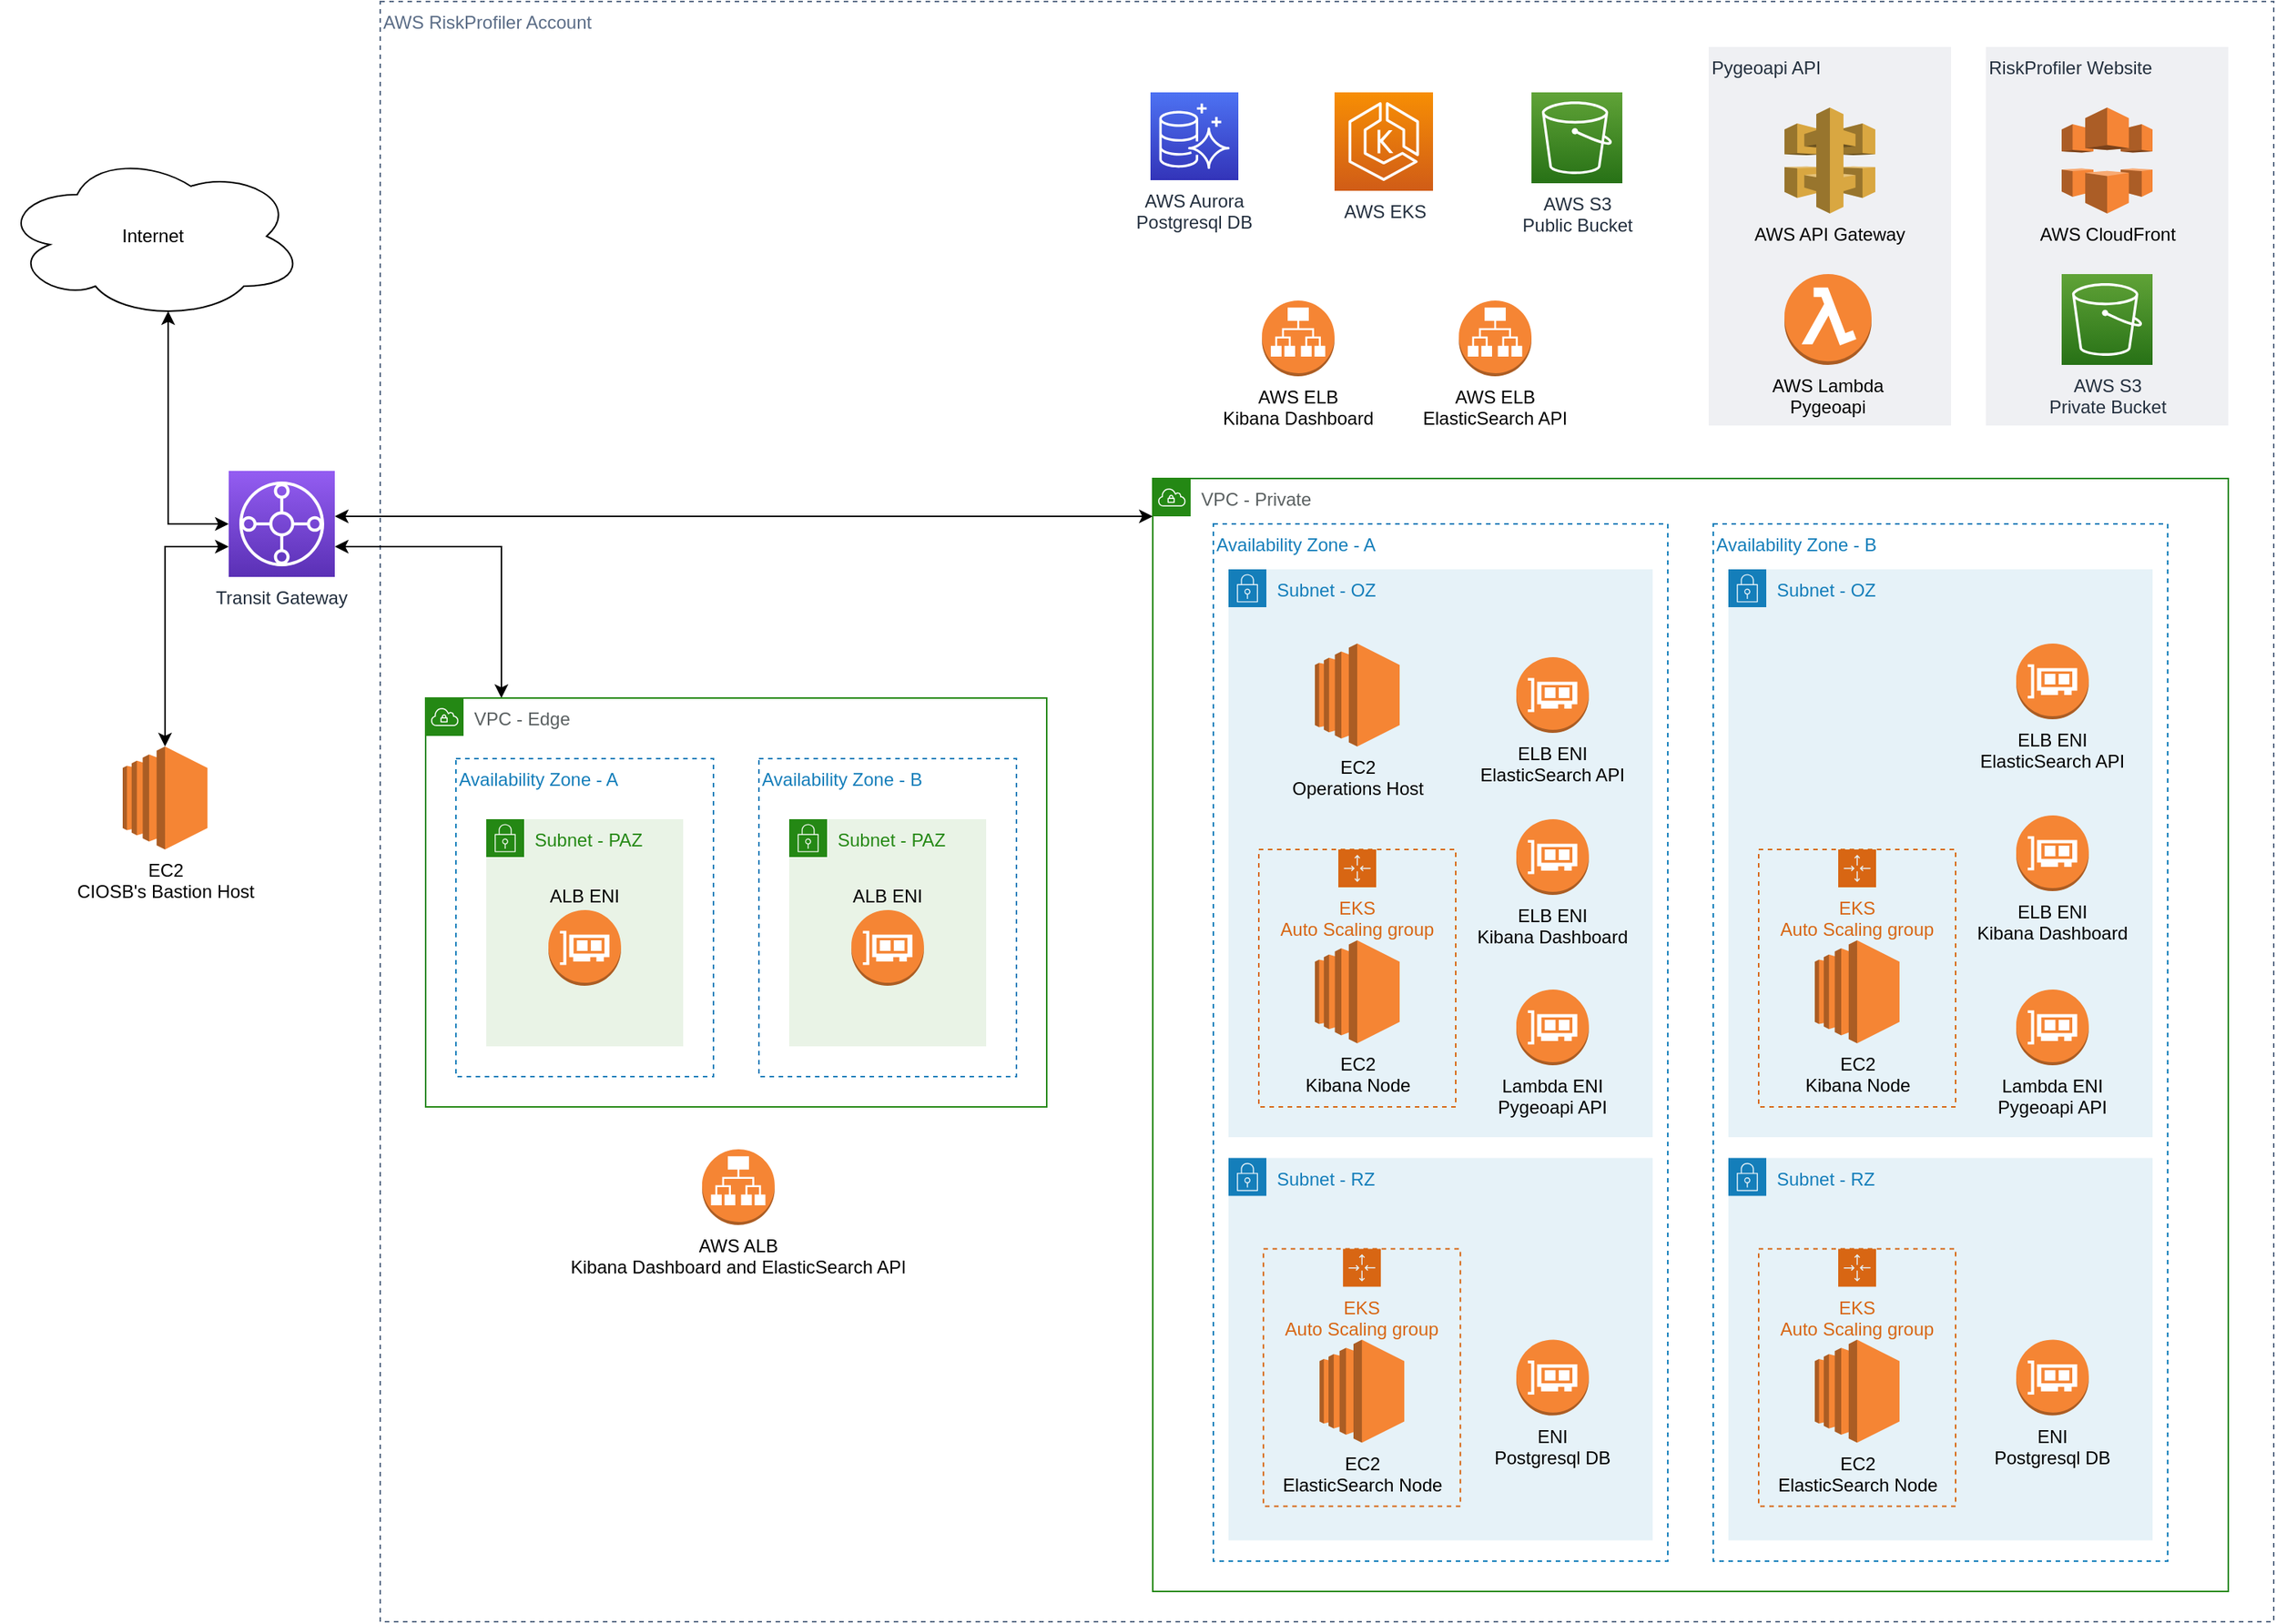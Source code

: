 <mxfile version="14.4.3" type="device"><diagram id="hRFbYOHeCeow71hb9mu3" name="Page-1"><mxGraphModel dx="2560" dy="862" grid="1" gridSize="10" guides="1" tooltips="1" connect="1" arrows="1" fold="1" page="0" pageScale="1" pageWidth="1100" pageHeight="850" background="#FFFFFF" math="0" shadow="0"><root><mxCell id="0"/><mxCell id="1" parent="0"/><mxCell id="OBFTsgKdTBAOhApYn5y8-22" value="AWS RiskProfiler Account" style="fillColor=none;strokeColor=#5A6C86;dashed=1;verticalAlign=top;fontStyle=0;fontColor=#5A6C86;align=left;" parent="1" vertex="1"><mxGeometry x="-610" y="20" width="1250" height="1070" as="geometry"/></mxCell><mxCell id="V7WVWCpH0-koTeBUoKDS-56" value="" style="edgeStyle=orthogonalEdgeStyle;rounded=0;orthogonalLoop=1;jettySize=auto;startArrow=classic;startFill=1;" parent="1" source="OBFTsgKdTBAOhApYn5y8-12" target="OBFTsgKdTBAOhApYn5y8-62" edge="1"><mxGeometry relative="1" as="geometry"><Array as="points"><mxPoint x="-530" y="380"/></Array></mxGeometry></mxCell><mxCell id="OBFTsgKdTBAOhApYn5y8-12" value="Transit Gateway" style="outlineConnect=0;fontColor=#232F3E;gradientColor=#945DF2;gradientDirection=north;fillColor=#5A30B5;strokeColor=#ffffff;dashed=0;verticalLabelPosition=bottom;verticalAlign=top;align=center;fontSize=12;fontStyle=0;aspect=fixed;shape=mxgraph.aws4.resourceIcon;resIcon=mxgraph.aws4.transit_gateway;" parent="1" vertex="1"><mxGeometry x="-710" y="330" width="70" height="70" as="geometry"/></mxCell><mxCell id="OBFTsgKdTBAOhApYn5y8-72" value="" style="group;align=left;" parent="1" vertex="1" connectable="0"><mxGeometry x="-580" y="480" width="410" height="270" as="geometry"/></mxCell><mxCell id="OBFTsgKdTBAOhApYn5y8-62" value="VPC - Edge" style="points=[[0,0],[0.25,0],[0.5,0],[0.75,0],[1,0],[1,0.25],[1,0.5],[1,0.75],[1,1],[0.75,1],[0.5,1],[0.25,1],[0,1],[0,0.75],[0,0.5],[0,0.25]];outlineConnect=0;gradientColor=none;whiteSpace=wrap;fontSize=12;fontStyle=0;shape=mxgraph.aws4.group;grIcon=mxgraph.aws4.group_vpc;strokeColor=#248814;fillColor=none;verticalAlign=top;align=left;spacingLeft=30;dashed=0;fontColor=#5A6061;" parent="OBFTsgKdTBAOhApYn5y8-72" vertex="1"><mxGeometry width="410" height="270" as="geometry"/></mxCell><mxCell id="OBFTsgKdTBAOhApYn5y8-64" value="Availability Zone - A" style="fillColor=none;strokeColor=#147EBA;dashed=1;verticalAlign=top;fontStyle=0;fontColor=#147EBA;align=left;" parent="OBFTsgKdTBAOhApYn5y8-72" vertex="1"><mxGeometry x="20" y="40" width="170" height="210" as="geometry"/></mxCell><mxCell id="OBFTsgKdTBAOhApYn5y8-65" value="Availability Zone - B" style="fillColor=none;strokeColor=#147EBA;dashed=1;verticalAlign=top;fontStyle=0;fontColor=#147EBA;align=left;" parent="OBFTsgKdTBAOhApYn5y8-72" vertex="1"><mxGeometry x="220" y="40" width="170" height="210" as="geometry"/></mxCell><mxCell id="OBFTsgKdTBAOhApYn5y8-66" value="Subnet - PAZ" style="points=[[0,0],[0.25,0],[0.5,0],[0.75,0],[1,0],[1,0.25],[1,0.5],[1,0.75],[1,1],[0.75,1],[0.5,1],[0.25,1],[0,1],[0,0.75],[0,0.5],[0,0.25]];outlineConnect=0;gradientColor=none;whiteSpace=wrap;fontSize=12;fontStyle=0;shape=mxgraph.aws4.group;grIcon=mxgraph.aws4.group_security_group;grStroke=0;strokeColor=#248814;fillColor=#E9F3E6;verticalAlign=top;align=left;spacingLeft=30;fontColor=#248814;dashed=0;" parent="OBFTsgKdTBAOhApYn5y8-72" vertex="1"><mxGeometry x="40" y="80" width="130" height="150" as="geometry"/></mxCell><mxCell id="OBFTsgKdTBAOhApYn5y8-67" value="Subnet - PAZ" style="points=[[0,0],[0.25,0],[0.5,0],[0.75,0],[1,0],[1,0.25],[1,0.5],[1,0.75],[1,1],[0.75,1],[0.5,1],[0.25,1],[0,1],[0,0.75],[0,0.5],[0,0.25]];outlineConnect=0;gradientColor=none;whiteSpace=wrap;fontSize=12;fontStyle=0;shape=mxgraph.aws4.group;grIcon=mxgraph.aws4.group_security_group;grStroke=0;strokeColor=#248814;fillColor=#E9F3E6;verticalAlign=top;align=left;spacingLeft=30;fontColor=#248814;dashed=0;" parent="OBFTsgKdTBAOhApYn5y8-72" vertex="1"><mxGeometry x="240" y="80" width="130" height="150" as="geometry"/></mxCell><mxCell id="V7WVWCpH0-koTeBUoKDS-15" value="ALB ENI" style="outlineConnect=0;dashed=0;verticalLabelPosition=top;verticalAlign=bottom;align=center;shape=mxgraph.aws3.elastic_network_interface;fillColor=#F58534;gradientColor=none;labelPosition=center;" parent="OBFTsgKdTBAOhApYn5y8-72" vertex="1"><mxGeometry x="81.04" y="140" width="47.92" height="50" as="geometry"/></mxCell><mxCell id="V7WVWCpH0-koTeBUoKDS-14" value="ALB ENI" style="outlineConnect=0;dashed=0;verticalLabelPosition=top;verticalAlign=bottom;align=center;shape=mxgraph.aws3.elastic_network_interface;fillColor=#F58534;gradientColor=none;labelPosition=center;" parent="OBFTsgKdTBAOhApYn5y8-72" vertex="1"><mxGeometry x="281.04" y="140" width="47.92" height="50" as="geometry"/></mxCell><mxCell id="OBFTsgKdTBAOhApYn5y8-103" value="Internet" style="ellipse;shape=cloud;whiteSpace=wrap;align=center;" parent="1" vertex="1"><mxGeometry x="-860" y="120" width="200" height="110" as="geometry"/></mxCell><mxCell id="V7WVWCpH0-koTeBUoKDS-11" value="AWS ALB&#10;Kibana Dashboard and ElasticSearch API" style="outlineConnect=0;dashed=0;verticalLabelPosition=bottom;verticalAlign=top;align=center;shape=mxgraph.aws3.application_load_balancer;fillColor=#F58534;gradientColor=none;" parent="1" vertex="1"><mxGeometry x="-397.5" y="778" width="47.92" height="50" as="geometry"/></mxCell><mxCell id="V7WVWCpH0-koTeBUoKDS-57" value="" style="edgeStyle=orthogonalEdgeStyle;rounded=0;orthogonalLoop=1;jettySize=auto;startArrow=classic;startFill=1;" parent="1" source="OBFTsgKdTBAOhApYn5y8-12" target="OBFTsgKdTBAOhApYn5y8-23" edge="1"><mxGeometry relative="1" as="geometry"><mxPoint x="-630" y="80" as="sourcePoint"/><mxPoint x="40" y="290" as="targetPoint"/><Array as="points"><mxPoint x="-630" y="360"/><mxPoint x="-630" y="360"/></Array></mxGeometry></mxCell><mxCell id="V7WVWCpH0-koTeBUoKDS-58" value="" style="edgeStyle=orthogonalEdgeStyle;rounded=0;orthogonalLoop=1;jettySize=auto;startArrow=classic;startFill=1;exitX=0.55;exitY=0.95;exitDx=0;exitDy=0;exitPerimeter=0;" parent="1" source="OBFTsgKdTBAOhApYn5y8-103" target="OBFTsgKdTBAOhApYn5y8-12" edge="1"><mxGeometry relative="1" as="geometry"><mxPoint x="-780" y="540" as="sourcePoint"/><mxPoint x="-334" y="540" as="targetPoint"/><Array as="points"><mxPoint x="-750" y="235"/><mxPoint x="-750" y="350"/></Array></mxGeometry></mxCell><mxCell id="LcNZUZvwnYxxJrySj0sv-5" value="" style="group;" parent="1" vertex="1" connectable="0"><mxGeometry x="450" y="50" width="160" height="250" as="geometry"/></mxCell><mxCell id="LcNZUZvwnYxxJrySj0sv-6" value="RiskProfiler Website" style="fillColor=#EFF0F3;strokeColor=none;dashed=0;verticalAlign=top;fontStyle=0;fontColor=#232F3D;align=left;" parent="LcNZUZvwnYxxJrySj0sv-5" vertex="1"><mxGeometry width="160" height="250" as="geometry"/></mxCell><mxCell id="LcNZUZvwnYxxJrySj0sv-10" value="AWS S3&lt;br&gt;Private Bucket" style="points=[[0,0,0],[0.25,0,0],[0.5,0,0],[0.75,0,0],[1,0,0],[0,1,0],[0.25,1,0],[0.5,1,0],[0.75,1,0],[1,1,0],[0,0.25,0],[0,0.5,0],[0,0.75,0],[1,0.25,0],[1,0.5,0],[1,0.75,0]];outlineConnect=0;fontColor=#232F3E;gradientColor=#60A337;gradientDirection=north;fillColor=#277116;strokeColor=#ffffff;dashed=0;verticalLabelPosition=bottom;verticalAlign=top;align=center;html=1;fontSize=12;fontStyle=0;aspect=fixed;shape=mxgraph.aws4.resourceIcon;resIcon=mxgraph.aws4.s3;" parent="LcNZUZvwnYxxJrySj0sv-5" vertex="1"><mxGeometry x="50" y="150" width="60" height="60" as="geometry"/></mxCell><mxCell id="LcNZUZvwnYxxJrySj0sv-11" value="AWS CloudFront" style="outlineConnect=0;dashed=0;verticalLabelPosition=bottom;verticalAlign=top;align=center;html=1;shape=mxgraph.aws3.cloudfront;fillColor=#F58536;gradientColor=none;" parent="LcNZUZvwnYxxJrySj0sv-5" vertex="1"><mxGeometry x="50" y="40" width="60" height="70" as="geometry"/></mxCell><mxCell id="M-yiyfWFjyXP9drbuKNQ-1" value="AWS EKS" style="points=[[0,0,0],[0.25,0,0],[0.5,0,0],[0.75,0,0],[1,0,0],[0,1,0],[0.25,1,0],[0.5,1,0],[0.75,1,0],[1,1,0],[0,0.25,0],[0,0.5,0],[0,0.75,0],[1,0.25,0],[1,0.5,0],[1,0.75,0]];outlineConnect=0;fontColor=#232F3E;gradientColor=#F78E04;gradientDirection=north;fillColor=#D05C17;strokeColor=#ffffff;dashed=0;verticalLabelPosition=bottom;verticalAlign=top;align=center;html=1;fontSize=12;fontStyle=0;aspect=fixed;shape=mxgraph.aws4.resourceIcon;resIcon=mxgraph.aws4.eks;" vertex="1" parent="1"><mxGeometry x="20.0" y="80" width="65" height="65" as="geometry"/></mxCell><mxCell id="M-yiyfWFjyXP9drbuKNQ-3" value="AWS S3&lt;br&gt;Public Bucket" style="points=[[0,0,0],[0.25,0,0],[0.5,0,0],[0.75,0,0],[1,0,0],[0,1,0],[0.25,1,0],[0.5,1,0],[0.75,1,0],[1,1,0],[0,0.25,0],[0,0.5,0],[0,0.75,0],[1,0.25,0],[1,0.5,0],[1,0.75,0]];outlineConnect=0;fontColor=#232F3E;gradientColor=#60A337;gradientDirection=north;fillColor=#277116;strokeColor=#ffffff;dashed=0;verticalLabelPosition=bottom;verticalAlign=top;align=center;html=1;fontSize=12;fontStyle=0;aspect=fixed;shape=mxgraph.aws4.resourceIcon;resIcon=mxgraph.aws4.s3;" vertex="1" parent="1"><mxGeometry x="150" y="80" width="60" height="60" as="geometry"/></mxCell><mxCell id="OBFTsgKdTBAOhApYn5y8-23" value="VPC - Private" style="points=[[0,0],[0.25,0],[0.5,0],[0.75,0],[1,0],[1,0.25],[1,0.5],[1,0.75],[1,1],[0.75,1],[0.5,1],[0.25,1],[0,1],[0,0.75],[0,0.5],[0,0.25]];outlineConnect=0;gradientColor=none;whiteSpace=wrap;fontSize=12;fontStyle=0;shape=mxgraph.aws4.group;grIcon=mxgraph.aws4.group_vpc;strokeColor=#248814;fillColor=none;verticalAlign=top;align=left;spacingLeft=30;dashed=0;fontColor=#5A6061;" parent="1" vertex="1"><mxGeometry x="-100" y="335" width="710" height="735" as="geometry"/></mxCell><mxCell id="OBFTsgKdTBAOhApYn5y8-41" value="Availability Zone - B" style="fillColor=none;strokeColor=#147EBA;dashed=1;verticalAlign=top;fontStyle=0;fontColor=#147EBA;align=left;" parent="1" vertex="1"><mxGeometry x="270" y="365" width="300" height="685" as="geometry"/></mxCell><mxCell id="OBFTsgKdTBAOhApYn5y8-24" value="Availability Zone - A" style="fillColor=none;strokeColor=#147EBA;dashed=1;verticalAlign=top;fontStyle=0;fontColor=#147EBA;align=left;" parent="1" vertex="1"><mxGeometry x="-60" y="365" width="300" height="685" as="geometry"/></mxCell><mxCell id="OBFTsgKdTBAOhApYn5y8-27" value="Subnet - RZ" style="points=[[0,0],[0.25,0],[0.5,0],[0.75,0],[1,0],[1,0.25],[1,0.5],[1,0.75],[1,1],[0.75,1],[0.5,1],[0.25,1],[0,1],[0,0.75],[0,0.5],[0,0.25]];outlineConnect=0;gradientColor=none;whiteSpace=wrap;fontSize=12;fontStyle=0;shape=mxgraph.aws4.group;grIcon=mxgraph.aws4.group_security_group;grStroke=0;strokeColor=#147EBA;fillColor=#E6F2F8;verticalAlign=top;align=left;spacingLeft=30;fontColor=#147EBA;dashed=0;" parent="1" vertex="1"><mxGeometry x="-50" y="783.8" width="280" height="252.41" as="geometry"/></mxCell><mxCell id="OBFTsgKdTBAOhApYn5y8-28" value="Subnet - OZ" style="points=[[0,0],[0.25,0],[0.5,0],[0.75,0],[1,0],[1,0.25],[1,0.5],[1,0.75],[1,1],[0.75,1],[0.5,1],[0.25,1],[0,1],[0,0.75],[0,0.5],[0,0.25]];outlineConnect=0;gradientColor=none;whiteSpace=wrap;fontSize=12;fontStyle=0;shape=mxgraph.aws4.group;grIcon=mxgraph.aws4.group_security_group;grStroke=0;strokeColor=#147EBA;fillColor=#E6F2F8;verticalAlign=top;align=left;spacingLeft=30;fontColor=#147EBA;dashed=0;" parent="1" vertex="1"><mxGeometry x="-50" y="395" width="280" height="375" as="geometry"/></mxCell><mxCell id="OBFTsgKdTBAOhApYn5y8-31" value="Subnet - RZ" style="points=[[0,0],[0.25,0],[0.5,0],[0.75,0],[1,0],[1,0.25],[1,0.5],[1,0.75],[1,1],[0.75,1],[0.5,1],[0.25,1],[0,1],[0,0.75],[0,0.5],[0,0.25]];outlineConnect=0;gradientColor=none;whiteSpace=wrap;fontSize=12;fontStyle=0;shape=mxgraph.aws4.group;grIcon=mxgraph.aws4.group_security_group;grStroke=0;strokeColor=#147EBA;fillColor=#E6F2F8;verticalAlign=top;align=left;spacingLeft=30;fontColor=#147EBA;dashed=0;" parent="1" vertex="1"><mxGeometry x="280" y="783.8" width="280" height="252.41" as="geometry"/></mxCell><mxCell id="OBFTsgKdTBAOhApYn5y8-32" value="Subnet - OZ" style="points=[[0,0],[0.25,0],[0.5,0],[0.75,0],[1,0],[1,0.25],[1,0.5],[1,0.75],[1,1],[0.75,1],[0.5,1],[0.25,1],[0,1],[0,0.75],[0,0.5],[0,0.25]];outlineConnect=0;gradientColor=none;whiteSpace=wrap;fontSize=12;fontStyle=0;shape=mxgraph.aws4.group;grIcon=mxgraph.aws4.group_security_group;grStroke=0;strokeColor=#147EBA;fillColor=#E6F2F8;verticalAlign=top;align=left;spacingLeft=30;fontColor=#147EBA;dashed=0;" parent="1" vertex="1"><mxGeometry x="280" y="395" width="280" height="375" as="geometry"/></mxCell><mxCell id="V7WVWCpH0-koTeBUoKDS-21" value="AWS Aurora&#10;Postgresql DB" style="points=[[0,0,0],[0.25,0,0],[0.5,0,0],[0.75,0,0],[1,0,0],[0,1,0],[0.25,1,0],[0.5,1,0],[0.75,1,0],[1,1,0],[0,0.25,0],[0,0.5,0],[0,0.75,0],[1,0.25,0],[1,0.5,0],[1,0.75,0]];outlineConnect=0;fontColor=#232F3E;gradientColor=#4D72F3;gradientDirection=north;fillColor=#3334B9;strokeColor=#ffffff;dashed=0;verticalLabelPosition=bottom;verticalAlign=top;align=center;fontSize=12;fontStyle=0;aspect=fixed;shape=mxgraph.aws4.resourceIcon;resIcon=mxgraph.aws4.aurora;" parent="1" vertex="1"><mxGeometry x="-101.5" y="80" width="58" height="58" as="geometry"/></mxCell><mxCell id="V7WVWCpH0-koTeBUoKDS-22" value="ENI&#10;Postgresql DB" style="outlineConnect=0;dashed=0;verticalLabelPosition=bottom;verticalAlign=top;align=center;shape=mxgraph.aws3.elastic_network_interface;fillColor=#F58534;gradientColor=none;labelPosition=center;" parent="1" vertex="1"><mxGeometry x="140" y="903.8" width="47.92" height="50" as="geometry"/></mxCell><mxCell id="V7WVWCpH0-koTeBUoKDS-28" value="ENI&#10;Postgresql DB" style="outlineConnect=0;dashed=0;verticalLabelPosition=bottom;verticalAlign=top;align=center;shape=mxgraph.aws3.elastic_network_interface;fillColor=#F58534;gradientColor=none;labelPosition=center;" parent="1" vertex="1"><mxGeometry x="470" y="903.8" width="47.92" height="50" as="geometry"/></mxCell><mxCell id="V7WVWCpH0-koTeBUoKDS-52" value="ELB ENI&#10;Kibana Dashboard" style="outlineConnect=0;dashed=0;verticalLabelPosition=bottom;verticalAlign=top;align=center;shape=mxgraph.aws3.elastic_network_interface;fillColor=#F58534;gradientColor=none;labelPosition=center;" parent="1" vertex="1"><mxGeometry x="140.0" y="560" width="47.92" height="50" as="geometry"/></mxCell><mxCell id="V7WVWCpH0-koTeBUoKDS-53" value="ELB ENI&#10;Kibana Dashboard" style="outlineConnect=0;dashed=0;verticalLabelPosition=bottom;verticalAlign=top;align=center;shape=mxgraph.aws3.elastic_network_interface;fillColor=#F58534;gradientColor=none;labelPosition=center;" parent="1" vertex="1"><mxGeometry x="470" y="557.5" width="47.92" height="50" as="geometry"/></mxCell><mxCell id="V7WVWCpH0-koTeBUoKDS-62" value="" style="group;" parent="1" vertex="1" connectable="0"><mxGeometry x="270" y="50" width="160" height="250" as="geometry"/></mxCell><mxCell id="V7WVWCpH0-koTeBUoKDS-61" value="Pygeoapi API" style="fillColor=#EFF0F3;strokeColor=none;dashed=0;verticalAlign=top;fontStyle=0;fontColor=#232F3D;align=left;" parent="V7WVWCpH0-koTeBUoKDS-62" vertex="1"><mxGeometry x="-3" width="160" height="250" as="geometry"/></mxCell><mxCell id="V7WVWCpH0-koTeBUoKDS-26" value="AWS API Gateway" style="outlineConnect=0;dashed=0;verticalLabelPosition=bottom;verticalAlign=top;align=center;shape=mxgraph.aws3.api_gateway;fillColor=#D9A741;gradientColor=none;" parent="V7WVWCpH0-koTeBUoKDS-62" vertex="1"><mxGeometry x="47" y="40" width="60" height="70" as="geometry"/></mxCell><mxCell id="V7WVWCpH0-koTeBUoKDS-29" value="AWS Lambda&#10;Pygeoapi" style="outlineConnect=0;dashed=0;verticalLabelPosition=bottom;verticalAlign=top;align=center;shape=mxgraph.aws3.lambda_function;fillColor=#F58534;gradientColor=none;" parent="V7WVWCpH0-koTeBUoKDS-62" vertex="1"><mxGeometry x="47" y="150" width="57.5" height="60" as="geometry"/></mxCell><mxCell id="M-yiyfWFjyXP9drbuKNQ-8" style="edgeStyle=orthogonalEdgeStyle;rounded=0;orthogonalLoop=1;jettySize=auto;html=1;startArrow=classic;startFill=1;" edge="1" parent="1" source="M-yiyfWFjyXP9drbuKNQ-7" target="OBFTsgKdTBAOhApYn5y8-12"><mxGeometry relative="1" as="geometry"><Array as="points"><mxPoint x="-752" y="380"/></Array></mxGeometry></mxCell><mxCell id="M-yiyfWFjyXP9drbuKNQ-7" value="EC2&lt;br&gt;CIOSB's Bastion Host" style="outlineConnect=0;dashed=0;verticalLabelPosition=bottom;verticalAlign=top;align=center;html=1;shape=mxgraph.aws3.ec2;fillColor=#F58534;gradientColor=none;" vertex="1" parent="1"><mxGeometry x="-780" y="512" width="55.94" height="68" as="geometry"/></mxCell><mxCell id="M-yiyfWFjyXP9drbuKNQ-9" value="AWS ELB&#10;Kibana Dashboard" style="outlineConnect=0;dashed=0;verticalLabelPosition=bottom;verticalAlign=top;align=center;shape=mxgraph.aws3.application_load_balancer;fillColor=#F58534;gradientColor=none;" vertex="1" parent="1"><mxGeometry x="-27.92" y="217.5" width="47.92" height="50" as="geometry"/></mxCell><mxCell id="M-yiyfWFjyXP9drbuKNQ-10" value="AWS ELB&#10;ElasticSearch API" style="outlineConnect=0;dashed=0;verticalLabelPosition=bottom;verticalAlign=top;align=center;shape=mxgraph.aws3.application_load_balancer;fillColor=#F58534;gradientColor=none;" vertex="1" parent="1"><mxGeometry x="102.08" y="217.5" width="47.92" height="50" as="geometry"/></mxCell><mxCell id="M-yiyfWFjyXP9drbuKNQ-14" value="EC2&lt;br&gt;Operations Host" style="outlineConnect=0;dashed=0;verticalLabelPosition=bottom;verticalAlign=top;align=center;html=1;shape=mxgraph.aws3.ec2;fillColor=#F58534;gradientColor=none;" vertex="1" parent="1"><mxGeometry x="7.03" y="444" width="55.94" height="68" as="geometry"/></mxCell><mxCell id="M-yiyfWFjyXP9drbuKNQ-19" value="ELB ENI&#10;ElasticSearch API" style="outlineConnect=0;dashed=0;verticalLabelPosition=bottom;verticalAlign=top;align=center;shape=mxgraph.aws3.elastic_network_interface;fillColor=#F58534;gradientColor=none;labelPosition=center;" vertex="1" parent="1"><mxGeometry x="470" y="444.0" width="47.92" height="50" as="geometry"/></mxCell><mxCell id="M-yiyfWFjyXP9drbuKNQ-20" value="ELB ENI&#10;ElasticSearch API" style="outlineConnect=0;dashed=0;verticalLabelPosition=bottom;verticalAlign=top;align=center;shape=mxgraph.aws3.elastic_network_interface;fillColor=#F58534;gradientColor=none;labelPosition=center;" vertex="1" parent="1"><mxGeometry x="140" y="453.0" width="47.92" height="50" as="geometry"/></mxCell><mxCell id="M-yiyfWFjyXP9drbuKNQ-28" value="" style="group" vertex="1" connectable="0" parent="1"><mxGeometry x="-26.92" y="843.8" width="130" height="170" as="geometry"/></mxCell><mxCell id="M-yiyfWFjyXP9drbuKNQ-13" value="EKS&lt;br&gt;Auto Scaling group" style="points=[[0,0],[0.25,0],[0.5,0],[0.75,0],[1,0],[1,0.25],[1,0.5],[1,0.75],[1,1],[0.75,1],[0.5,1],[0.25,1],[0,1],[0,0.75],[0,0.5],[0,0.25]];outlineConnect=0;gradientColor=none;html=1;whiteSpace=wrap;fontSize=12;fontStyle=0;shape=mxgraph.aws4.groupCenter;grIcon=mxgraph.aws4.group_auto_scaling_group;grStroke=1;strokeColor=#D86613;fillColor=none;verticalAlign=top;align=center;fontColor=#D86613;dashed=1;spacingTop=25;" vertex="1" parent="M-yiyfWFjyXP9drbuKNQ-28"><mxGeometry width="130" height="170" as="geometry"/></mxCell><mxCell id="M-yiyfWFjyXP9drbuKNQ-4" value="EC2&lt;br&gt;ElasticSearch Node" style="outlineConnect=0;dashed=0;verticalLabelPosition=bottom;verticalAlign=top;align=center;html=1;shape=mxgraph.aws3.ec2;fillColor=#F58534;gradientColor=none;" vertex="1" parent="M-yiyfWFjyXP9drbuKNQ-28"><mxGeometry x="37.03" y="60" width="55.94" height="68" as="geometry"/></mxCell><mxCell id="M-yiyfWFjyXP9drbuKNQ-29" value="" style="group" vertex="1" connectable="0" parent="1"><mxGeometry x="300" y="843.8" width="130" height="170" as="geometry"/></mxCell><mxCell id="M-yiyfWFjyXP9drbuKNQ-17" value="EKS&lt;br&gt;Auto Scaling group" style="points=[[0,0],[0.25,0],[0.5,0],[0.75,0],[1,0],[1,0.25],[1,0.5],[1,0.75],[1,1],[0.75,1],[0.5,1],[0.25,1],[0,1],[0,0.75],[0,0.5],[0,0.25]];outlineConnect=0;gradientColor=none;html=1;whiteSpace=wrap;fontSize=12;fontStyle=0;shape=mxgraph.aws4.groupCenter;grIcon=mxgraph.aws4.group_auto_scaling_group;grStroke=1;strokeColor=#D86613;fillColor=none;verticalAlign=top;align=center;fontColor=#D86613;dashed=1;spacingTop=25;" vertex="1" parent="M-yiyfWFjyXP9drbuKNQ-29"><mxGeometry width="130" height="170" as="geometry"/></mxCell><mxCell id="M-yiyfWFjyXP9drbuKNQ-18" value="EC2&lt;br&gt;ElasticSearch Node" style="outlineConnect=0;dashed=0;verticalLabelPosition=bottom;verticalAlign=top;align=center;html=1;shape=mxgraph.aws3.ec2;fillColor=#F58534;gradientColor=none;" vertex="1" parent="M-yiyfWFjyXP9drbuKNQ-29"><mxGeometry x="37.03" y="60" width="55.94" height="68" as="geometry"/></mxCell><mxCell id="M-yiyfWFjyXP9drbuKNQ-30" value="" style="group" vertex="1" connectable="0" parent="1"><mxGeometry x="-30" y="580" width="130" height="170" as="geometry"/></mxCell><mxCell id="M-yiyfWFjyXP9drbuKNQ-22" value="EKS&lt;br&gt;Auto Scaling group" style="points=[[0,0],[0.25,0],[0.5,0],[0.75,0],[1,0],[1,0.25],[1,0.5],[1,0.75],[1,1],[0.75,1],[0.5,1],[0.25,1],[0,1],[0,0.75],[0,0.5],[0,0.25]];outlineConnect=0;gradientColor=none;html=1;whiteSpace=wrap;fontSize=12;fontStyle=0;shape=mxgraph.aws4.groupCenter;grIcon=mxgraph.aws4.group_auto_scaling_group;grStroke=1;strokeColor=#D86613;fillColor=none;verticalAlign=top;align=center;fontColor=#D86613;dashed=1;spacingTop=25;" vertex="1" parent="M-yiyfWFjyXP9drbuKNQ-30"><mxGeometry width="130" height="170" as="geometry"/></mxCell><mxCell id="M-yiyfWFjyXP9drbuKNQ-23" value="EC2&lt;br&gt;Kibana Node" style="outlineConnect=0;dashed=0;verticalLabelPosition=bottom;verticalAlign=top;align=center;html=1;shape=mxgraph.aws3.ec2;fillColor=#F58534;gradientColor=none;" vertex="1" parent="M-yiyfWFjyXP9drbuKNQ-30"><mxGeometry x="37.03" y="60" width="55.94" height="68" as="geometry"/></mxCell><mxCell id="M-yiyfWFjyXP9drbuKNQ-31" value="" style="group" vertex="1" connectable="0" parent="1"><mxGeometry x="300" y="580" width="130" height="170" as="geometry"/></mxCell><mxCell id="M-yiyfWFjyXP9drbuKNQ-25" value="EKS&lt;br&gt;Auto Scaling group" style="points=[[0,0],[0.25,0],[0.5,0],[0.75,0],[1,0],[1,0.25],[1,0.5],[1,0.75],[1,1],[0.75,1],[0.5,1],[0.25,1],[0,1],[0,0.75],[0,0.5],[0,0.25]];outlineConnect=0;gradientColor=none;html=1;whiteSpace=wrap;fontSize=12;fontStyle=0;shape=mxgraph.aws4.groupCenter;grIcon=mxgraph.aws4.group_auto_scaling_group;grStroke=1;strokeColor=#D86613;fillColor=none;verticalAlign=top;align=center;fontColor=#D86613;dashed=1;spacingTop=25;" vertex="1" parent="M-yiyfWFjyXP9drbuKNQ-31"><mxGeometry width="130" height="170" as="geometry"/></mxCell><mxCell id="M-yiyfWFjyXP9drbuKNQ-26" value="EC2&lt;br&gt;Kibana Node" style="outlineConnect=0;dashed=0;verticalLabelPosition=bottom;verticalAlign=top;align=center;html=1;shape=mxgraph.aws3.ec2;fillColor=#F58534;gradientColor=none;" vertex="1" parent="M-yiyfWFjyXP9drbuKNQ-31"><mxGeometry x="37.03" y="60" width="55.94" height="68" as="geometry"/></mxCell><mxCell id="M-yiyfWFjyXP9drbuKNQ-32" value="Lambda ENI&#10;Pygeoapi API" style="outlineConnect=0;dashed=0;verticalLabelPosition=bottom;verticalAlign=top;align=center;shape=mxgraph.aws3.elastic_network_interface;fillColor=#F58534;gradientColor=none;labelPosition=center;" vertex="1" parent="1"><mxGeometry x="470" y="672.5" width="47.92" height="50" as="geometry"/></mxCell><mxCell id="M-yiyfWFjyXP9drbuKNQ-34" value="Lambda ENI&#10;Pygeoapi API" style="outlineConnect=0;dashed=0;verticalLabelPosition=bottom;verticalAlign=top;align=center;shape=mxgraph.aws3.elastic_network_interface;fillColor=#F58534;gradientColor=none;labelPosition=center;" vertex="1" parent="1"><mxGeometry x="140.0" y="672.5" width="47.92" height="50" as="geometry"/></mxCell></root></mxGraphModel></diagram></mxfile>